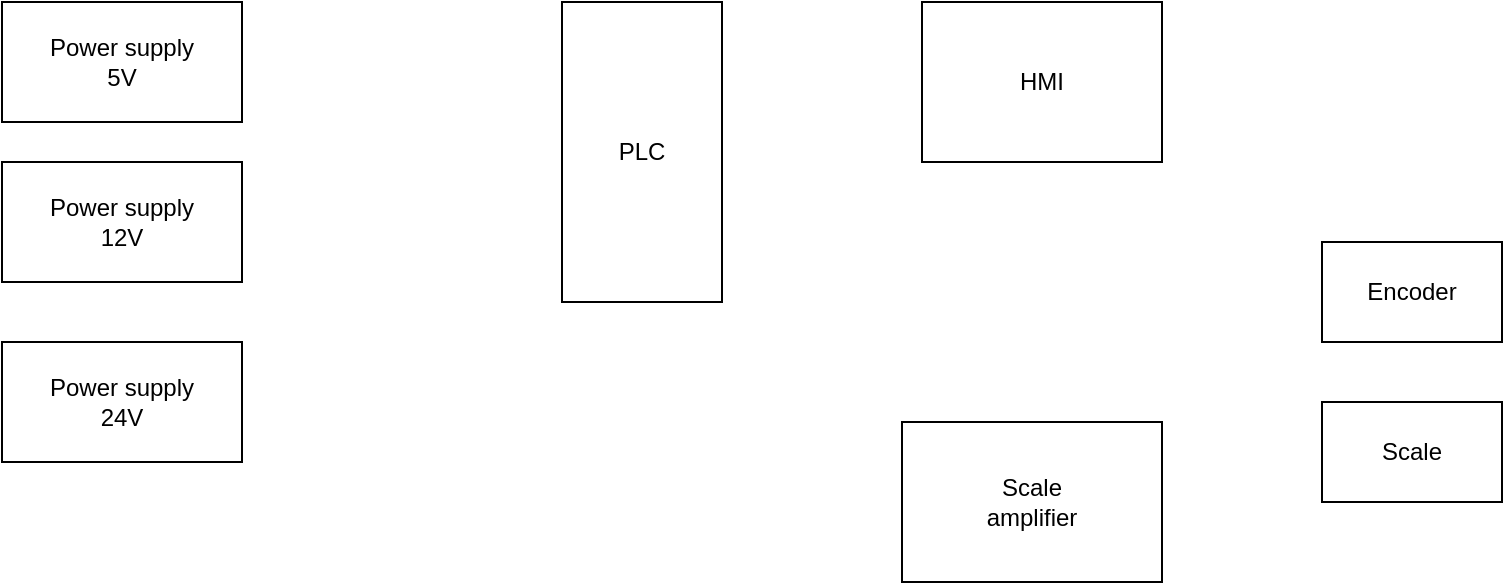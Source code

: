 <mxfile version="24.2.3" type="github">
  <diagram name="Page-1" id="4JFyEZYAPxhx2Ii9Rz9f">
    <mxGraphModel dx="976" dy="710" grid="1" gridSize="10" guides="1" tooltips="1" connect="1" arrows="1" fold="1" page="1" pageScale="1" pageWidth="827" pageHeight="1169" math="0" shadow="0">
      <root>
        <mxCell id="0" />
        <mxCell id="1" parent="0" />
        <mxCell id="w5NjTHn5YXQChvM36UkN-2" value="Power supply&lt;div&gt;5V&lt;/div&gt;" style="rounded=0;whiteSpace=wrap;html=1;" vertex="1" parent="1">
          <mxGeometry x="30" y="30" width="120" height="60" as="geometry" />
        </mxCell>
        <mxCell id="w5NjTHn5YXQChvM36UkN-3" value="Power supply&lt;div&gt;12V&lt;/div&gt;" style="rounded=0;whiteSpace=wrap;html=1;" vertex="1" parent="1">
          <mxGeometry x="30" y="110" width="120" height="60" as="geometry" />
        </mxCell>
        <mxCell id="w5NjTHn5YXQChvM36UkN-4" value="Power supply&lt;div&gt;24V&lt;/div&gt;" style="rounded=0;whiteSpace=wrap;html=1;" vertex="1" parent="1">
          <mxGeometry x="30" y="200" width="120" height="60" as="geometry" />
        </mxCell>
        <mxCell id="w5NjTHn5YXQChvM36UkN-5" value="PLC" style="rounded=0;whiteSpace=wrap;html=1;" vertex="1" parent="1">
          <mxGeometry x="310" y="30" width="80" height="150" as="geometry" />
        </mxCell>
        <mxCell id="w5NjTHn5YXQChvM36UkN-6" value="HMI" style="rounded=0;whiteSpace=wrap;html=1;" vertex="1" parent="1">
          <mxGeometry x="490" y="30" width="120" height="80" as="geometry" />
        </mxCell>
        <mxCell id="w5NjTHn5YXQChvM36UkN-7" value="Encoder" style="rounded=0;whiteSpace=wrap;html=1;" vertex="1" parent="1">
          <mxGeometry x="690" y="150" width="90" height="50" as="geometry" />
        </mxCell>
        <mxCell id="w5NjTHn5YXQChvM36UkN-8" value="Scale" style="rounded=0;whiteSpace=wrap;html=1;" vertex="1" parent="1">
          <mxGeometry x="690" y="230" width="90" height="50" as="geometry" />
        </mxCell>
        <mxCell id="w5NjTHn5YXQChvM36UkN-9" value="Scale&lt;div&gt;amplifier&lt;/div&gt;" style="rounded=0;whiteSpace=wrap;html=1;" vertex="1" parent="1">
          <mxGeometry x="480" y="240" width="130" height="80" as="geometry" />
        </mxCell>
      </root>
    </mxGraphModel>
  </diagram>
</mxfile>
